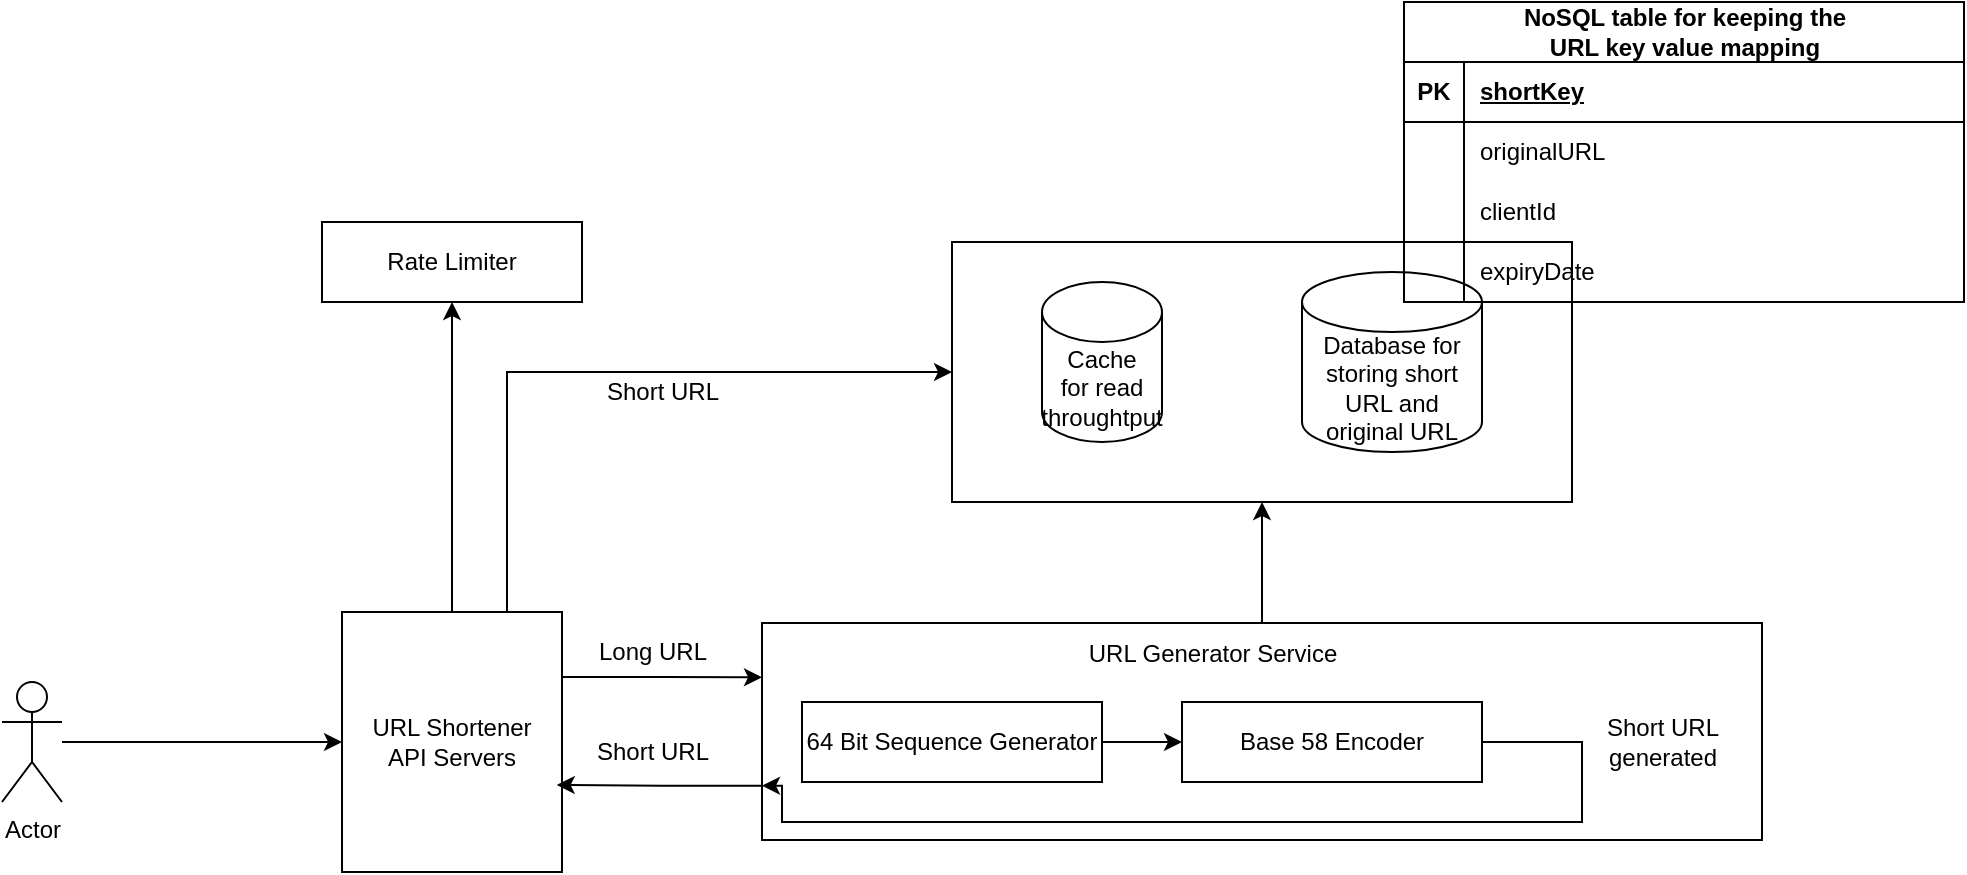 <mxfile version="25.0.0">
  <diagram name="Page-1" id="KNPRO4BdjhVBIe6kqxwZ">
    <mxGraphModel dx="1647" dy="2034" grid="1" gridSize="10" guides="1" tooltips="1" connect="1" arrows="1" fold="1" page="1" pageScale="1" pageWidth="827" pageHeight="1169" math="0" shadow="0">
      <root>
        <mxCell id="0" />
        <mxCell id="1" parent="0" />
        <mxCell id="k8FyuY1UuAjyHY6vViVl-16" value="" style="rounded=0;whiteSpace=wrap;html=1;" vertex="1" parent="1">
          <mxGeometry x="545" y="-10" width="310" height="130" as="geometry" />
        </mxCell>
        <mxCell id="k8FyuY1UuAjyHY6vViVl-20" style="edgeStyle=orthogonalEdgeStyle;rounded=0;orthogonalLoop=1;jettySize=auto;html=1;entryX=0.5;entryY=1;entryDx=0;entryDy=0;" edge="1" parent="1" source="k8FyuY1UuAjyHY6vViVl-3" target="k8FyuY1UuAjyHY6vViVl-16">
          <mxGeometry relative="1" as="geometry" />
        </mxCell>
        <mxCell id="k8FyuY1UuAjyHY6vViVl-3" value="" style="rounded=0;whiteSpace=wrap;html=1;" vertex="1" parent="1">
          <mxGeometry x="450" y="180.5" width="500" height="108.5" as="geometry" />
        </mxCell>
        <mxCell id="k8FyuY1UuAjyHY6vViVl-22" style="edgeStyle=orthogonalEdgeStyle;rounded=0;orthogonalLoop=1;jettySize=auto;html=1;entryX=0;entryY=0.5;entryDx=0;entryDy=0;" edge="1" parent="1" source="k8FyuY1UuAjyHY6vViVl-1" target="k8FyuY1UuAjyHY6vViVl-2">
          <mxGeometry relative="1" as="geometry" />
        </mxCell>
        <mxCell id="k8FyuY1UuAjyHY6vViVl-1" value="Actor" style="shape=umlActor;verticalLabelPosition=bottom;verticalAlign=top;html=1;outlineConnect=0;" vertex="1" parent="1">
          <mxGeometry x="70" y="210" width="30" height="60" as="geometry" />
        </mxCell>
        <mxCell id="k8FyuY1UuAjyHY6vViVl-23" style="edgeStyle=orthogonalEdgeStyle;rounded=0;orthogonalLoop=1;jettySize=auto;html=1;entryX=0.5;entryY=1;entryDx=0;entryDy=0;" edge="1" parent="1" source="k8FyuY1UuAjyHY6vViVl-2" target="k8FyuY1UuAjyHY6vViVl-21">
          <mxGeometry relative="1" as="geometry" />
        </mxCell>
        <mxCell id="k8FyuY1UuAjyHY6vViVl-25" style="edgeStyle=orthogonalEdgeStyle;rounded=0;orthogonalLoop=1;jettySize=auto;html=1;exitX=1;exitY=0.25;exitDx=0;exitDy=0;entryX=0;entryY=0.25;entryDx=0;entryDy=0;" edge="1" parent="1" source="k8FyuY1UuAjyHY6vViVl-2" target="k8FyuY1UuAjyHY6vViVl-3">
          <mxGeometry relative="1" as="geometry" />
        </mxCell>
        <mxCell id="k8FyuY1UuAjyHY6vViVl-29" style="edgeStyle=orthogonalEdgeStyle;rounded=0;orthogonalLoop=1;jettySize=auto;html=1;exitX=0.75;exitY=0;exitDx=0;exitDy=0;entryX=0;entryY=0.5;entryDx=0;entryDy=0;" edge="1" parent="1" source="k8FyuY1UuAjyHY6vViVl-2" target="k8FyuY1UuAjyHY6vViVl-16">
          <mxGeometry relative="1" as="geometry" />
        </mxCell>
        <mxCell id="k8FyuY1UuAjyHY6vViVl-2" value="&lt;div&gt;URL Shortener&lt;/div&gt;API Servers" style="rounded=0;whiteSpace=wrap;html=1;" vertex="1" parent="1">
          <mxGeometry x="240" y="175" width="110" height="130" as="geometry" />
        </mxCell>
        <mxCell id="k8FyuY1UuAjyHY6vViVl-12" style="edgeStyle=orthogonalEdgeStyle;rounded=0;orthogonalLoop=1;jettySize=auto;html=1;entryX=0;entryY=0.5;entryDx=0;entryDy=0;" edge="1" parent="1" source="k8FyuY1UuAjyHY6vViVl-4" target="k8FyuY1UuAjyHY6vViVl-6">
          <mxGeometry relative="1" as="geometry" />
        </mxCell>
        <mxCell id="k8FyuY1UuAjyHY6vViVl-4" value="64 Bit Sequence Generator" style="rounded=0;whiteSpace=wrap;html=1;" vertex="1" parent="1">
          <mxGeometry x="470" y="220" width="150" height="40" as="geometry" />
        </mxCell>
        <mxCell id="k8FyuY1UuAjyHY6vViVl-14" style="edgeStyle=orthogonalEdgeStyle;rounded=0;orthogonalLoop=1;jettySize=auto;html=1;entryX=0;entryY=0.75;entryDx=0;entryDy=0;exitX=1;exitY=0.5;exitDx=0;exitDy=0;" edge="1" parent="1" source="k8FyuY1UuAjyHY6vViVl-6" target="k8FyuY1UuAjyHY6vViVl-3">
          <mxGeometry relative="1" as="geometry">
            <Array as="points">
              <mxPoint x="860" y="240" />
              <mxPoint x="860" y="280" />
              <mxPoint x="460" y="280" />
              <mxPoint x="460" y="262" />
            </Array>
          </mxGeometry>
        </mxCell>
        <mxCell id="k8FyuY1UuAjyHY6vViVl-6" value="Base 58 Encoder" style="rounded=0;whiteSpace=wrap;html=1;" vertex="1" parent="1">
          <mxGeometry x="660" y="220" width="150" height="40" as="geometry" />
        </mxCell>
        <mxCell id="k8FyuY1UuAjyHY6vViVl-7" value="URL Generator Service" style="text;html=1;align=center;verticalAlign=middle;resizable=0;points=[];autosize=1;strokeColor=none;fillColor=none;" vertex="1" parent="1">
          <mxGeometry x="600" y="180.5" width="150" height="30" as="geometry" />
        </mxCell>
        <mxCell id="k8FyuY1UuAjyHY6vViVl-11" value="Short URL&lt;div&gt;generated&lt;/div&gt;" style="text;html=1;align=center;verticalAlign=middle;resizable=0;points=[];autosize=1;strokeColor=none;fillColor=none;" vertex="1" parent="1">
          <mxGeometry x="860" y="220" width="80" height="40" as="geometry" />
        </mxCell>
        <mxCell id="k8FyuY1UuAjyHY6vViVl-17" value="Cache&lt;div&gt;for read throughtput&lt;/div&gt;" style="shape=cylinder3;whiteSpace=wrap;html=1;boundedLbl=1;backgroundOutline=1;size=15;" vertex="1" parent="1">
          <mxGeometry x="590" y="10" width="60" height="80" as="geometry" />
        </mxCell>
        <mxCell id="k8FyuY1UuAjyHY6vViVl-18" value="Database for storing short URL and original URL" style="shape=cylinder3;whiteSpace=wrap;html=1;boundedLbl=1;backgroundOutline=1;size=15;" vertex="1" parent="1">
          <mxGeometry x="720" y="5" width="90" height="90" as="geometry" />
        </mxCell>
        <mxCell id="k8FyuY1UuAjyHY6vViVl-21" value="Rate Limiter" style="rounded=0;whiteSpace=wrap;html=1;" vertex="1" parent="1">
          <mxGeometry x="230" y="-20" width="130" height="40" as="geometry" />
        </mxCell>
        <mxCell id="k8FyuY1UuAjyHY6vViVl-26" style="edgeStyle=orthogonalEdgeStyle;rounded=0;orthogonalLoop=1;jettySize=auto;html=1;exitX=0;exitY=0.75;exitDx=0;exitDy=0;entryX=0.976;entryY=0.665;entryDx=0;entryDy=0;entryPerimeter=0;" edge="1" parent="1" source="k8FyuY1UuAjyHY6vViVl-3" target="k8FyuY1UuAjyHY6vViVl-2">
          <mxGeometry relative="1" as="geometry" />
        </mxCell>
        <mxCell id="k8FyuY1UuAjyHY6vViVl-27" value="Long URL" style="text;html=1;align=center;verticalAlign=middle;resizable=0;points=[];autosize=1;strokeColor=none;fillColor=none;" vertex="1" parent="1">
          <mxGeometry x="355" y="180" width="80" height="30" as="geometry" />
        </mxCell>
        <mxCell id="k8FyuY1UuAjyHY6vViVl-28" value="Short URL" style="text;html=1;align=center;verticalAlign=middle;resizable=0;points=[];autosize=1;strokeColor=none;fillColor=none;" vertex="1" parent="1">
          <mxGeometry x="355" y="230" width="80" height="30" as="geometry" />
        </mxCell>
        <mxCell id="k8FyuY1UuAjyHY6vViVl-30" value="Short URL" style="text;html=1;align=center;verticalAlign=middle;resizable=0;points=[];autosize=1;strokeColor=none;fillColor=none;" vertex="1" parent="1">
          <mxGeometry x="360" y="50" width="80" height="30" as="geometry" />
        </mxCell>
        <mxCell id="k8FyuY1UuAjyHY6vViVl-31" value="NoSQL table for keeping the&lt;div&gt;URL key value mapping&lt;/div&gt;" style="shape=table;startSize=30;container=1;collapsible=1;childLayout=tableLayout;fixedRows=1;rowLines=0;fontStyle=1;align=center;resizeLast=1;html=1;" vertex="1" parent="1">
          <mxGeometry x="771" y="-130" width="280" height="150" as="geometry" />
        </mxCell>
        <mxCell id="k8FyuY1UuAjyHY6vViVl-32" value="" style="shape=tableRow;horizontal=0;startSize=0;swimlaneHead=0;swimlaneBody=0;fillColor=none;collapsible=0;dropTarget=0;points=[[0,0.5],[1,0.5]];portConstraint=eastwest;top=0;left=0;right=0;bottom=1;" vertex="1" parent="k8FyuY1UuAjyHY6vViVl-31">
          <mxGeometry y="30" width="280" height="30" as="geometry" />
        </mxCell>
        <mxCell id="k8FyuY1UuAjyHY6vViVl-33" value="PK" style="shape=partialRectangle;connectable=0;fillColor=none;top=0;left=0;bottom=0;right=0;fontStyle=1;overflow=hidden;whiteSpace=wrap;html=1;" vertex="1" parent="k8FyuY1UuAjyHY6vViVl-32">
          <mxGeometry width="30" height="30" as="geometry">
            <mxRectangle width="30" height="30" as="alternateBounds" />
          </mxGeometry>
        </mxCell>
        <mxCell id="k8FyuY1UuAjyHY6vViVl-34" value="shortKey" style="shape=partialRectangle;connectable=0;fillColor=none;top=0;left=0;bottom=0;right=0;align=left;spacingLeft=6;fontStyle=5;overflow=hidden;whiteSpace=wrap;html=1;" vertex="1" parent="k8FyuY1UuAjyHY6vViVl-32">
          <mxGeometry x="30" width="250" height="30" as="geometry">
            <mxRectangle width="250" height="30" as="alternateBounds" />
          </mxGeometry>
        </mxCell>
        <mxCell id="k8FyuY1UuAjyHY6vViVl-35" value="" style="shape=tableRow;horizontal=0;startSize=0;swimlaneHead=0;swimlaneBody=0;fillColor=none;collapsible=0;dropTarget=0;points=[[0,0.5],[1,0.5]];portConstraint=eastwest;top=0;left=0;right=0;bottom=0;" vertex="1" parent="k8FyuY1UuAjyHY6vViVl-31">
          <mxGeometry y="60" width="280" height="30" as="geometry" />
        </mxCell>
        <mxCell id="k8FyuY1UuAjyHY6vViVl-36" value="" style="shape=partialRectangle;connectable=0;fillColor=none;top=0;left=0;bottom=0;right=0;editable=1;overflow=hidden;whiteSpace=wrap;html=1;" vertex="1" parent="k8FyuY1UuAjyHY6vViVl-35">
          <mxGeometry width="30" height="30" as="geometry">
            <mxRectangle width="30" height="30" as="alternateBounds" />
          </mxGeometry>
        </mxCell>
        <mxCell id="k8FyuY1UuAjyHY6vViVl-37" value="originalURL" style="shape=partialRectangle;connectable=0;fillColor=none;top=0;left=0;bottom=0;right=0;align=left;spacingLeft=6;overflow=hidden;whiteSpace=wrap;html=1;" vertex="1" parent="k8FyuY1UuAjyHY6vViVl-35">
          <mxGeometry x="30" width="250" height="30" as="geometry">
            <mxRectangle width="250" height="30" as="alternateBounds" />
          </mxGeometry>
        </mxCell>
        <mxCell id="k8FyuY1UuAjyHY6vViVl-38" value="" style="shape=tableRow;horizontal=0;startSize=0;swimlaneHead=0;swimlaneBody=0;fillColor=none;collapsible=0;dropTarget=0;points=[[0,0.5],[1,0.5]];portConstraint=eastwest;top=0;left=0;right=0;bottom=0;" vertex="1" parent="k8FyuY1UuAjyHY6vViVl-31">
          <mxGeometry y="90" width="280" height="30" as="geometry" />
        </mxCell>
        <mxCell id="k8FyuY1UuAjyHY6vViVl-39" value="" style="shape=partialRectangle;connectable=0;fillColor=none;top=0;left=0;bottom=0;right=0;editable=1;overflow=hidden;whiteSpace=wrap;html=1;" vertex="1" parent="k8FyuY1UuAjyHY6vViVl-38">
          <mxGeometry width="30" height="30" as="geometry">
            <mxRectangle width="30" height="30" as="alternateBounds" />
          </mxGeometry>
        </mxCell>
        <mxCell id="k8FyuY1UuAjyHY6vViVl-40" value="clientId" style="shape=partialRectangle;connectable=0;fillColor=none;top=0;left=0;bottom=0;right=0;align=left;spacingLeft=6;overflow=hidden;whiteSpace=wrap;html=1;" vertex="1" parent="k8FyuY1UuAjyHY6vViVl-38">
          <mxGeometry x="30" width="250" height="30" as="geometry">
            <mxRectangle width="250" height="30" as="alternateBounds" />
          </mxGeometry>
        </mxCell>
        <mxCell id="k8FyuY1UuAjyHY6vViVl-41" value="" style="shape=tableRow;horizontal=0;startSize=0;swimlaneHead=0;swimlaneBody=0;fillColor=none;collapsible=0;dropTarget=0;points=[[0,0.5],[1,0.5]];portConstraint=eastwest;top=0;left=0;right=0;bottom=0;" vertex="1" parent="k8FyuY1UuAjyHY6vViVl-31">
          <mxGeometry y="120" width="280" height="30" as="geometry" />
        </mxCell>
        <mxCell id="k8FyuY1UuAjyHY6vViVl-42" value="" style="shape=partialRectangle;connectable=0;fillColor=none;top=0;left=0;bottom=0;right=0;editable=1;overflow=hidden;whiteSpace=wrap;html=1;" vertex="1" parent="k8FyuY1UuAjyHY6vViVl-41">
          <mxGeometry width="30" height="30" as="geometry">
            <mxRectangle width="30" height="30" as="alternateBounds" />
          </mxGeometry>
        </mxCell>
        <mxCell id="k8FyuY1UuAjyHY6vViVl-43" value="expiryDate" style="shape=partialRectangle;connectable=0;fillColor=none;top=0;left=0;bottom=0;right=0;align=left;spacingLeft=6;overflow=hidden;whiteSpace=wrap;html=1;" vertex="1" parent="k8FyuY1UuAjyHY6vViVl-41">
          <mxGeometry x="30" width="250" height="30" as="geometry">
            <mxRectangle width="250" height="30" as="alternateBounds" />
          </mxGeometry>
        </mxCell>
      </root>
    </mxGraphModel>
  </diagram>
</mxfile>
